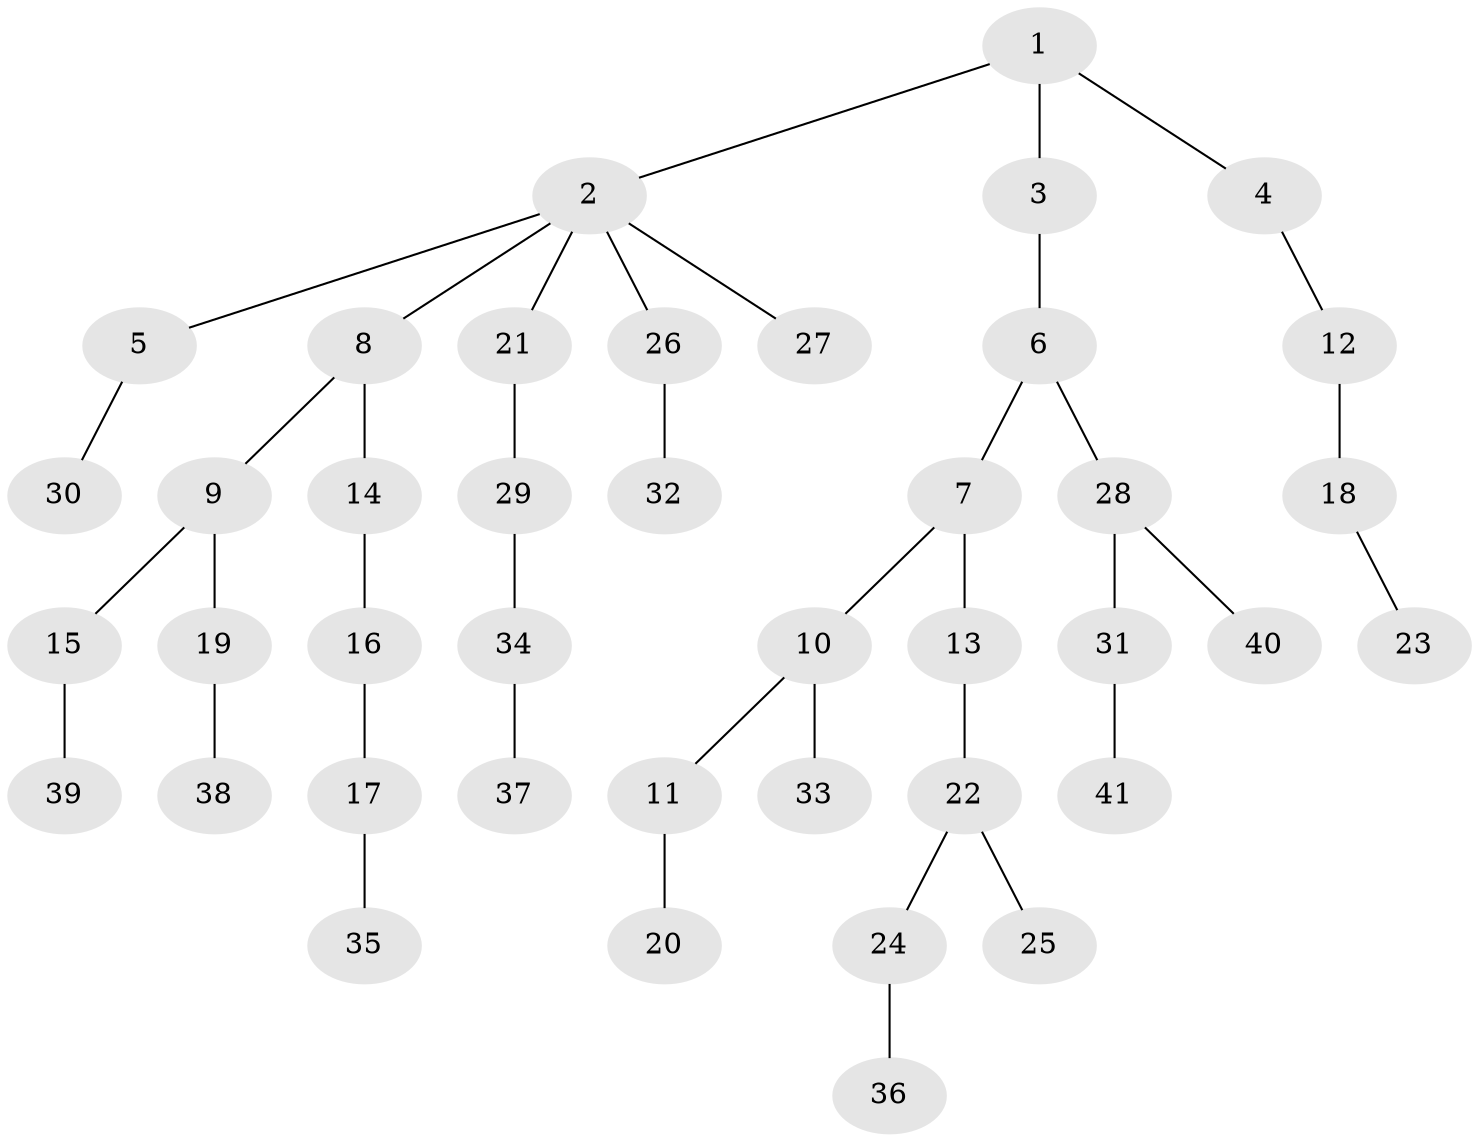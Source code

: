 // original degree distribution, {4: 0.08641975308641975, 7: 0.012345679012345678, 3: 0.12345679012345678, 2: 0.24691358024691357, 5: 0.037037037037037035, 1: 0.49382716049382713}
// Generated by graph-tools (version 1.1) at 2025/36/03/09/25 02:36:46]
// undirected, 41 vertices, 40 edges
graph export_dot {
graph [start="1"]
  node [color=gray90,style=filled];
  1;
  2;
  3;
  4;
  5;
  6;
  7;
  8;
  9;
  10;
  11;
  12;
  13;
  14;
  15;
  16;
  17;
  18;
  19;
  20;
  21;
  22;
  23;
  24;
  25;
  26;
  27;
  28;
  29;
  30;
  31;
  32;
  33;
  34;
  35;
  36;
  37;
  38;
  39;
  40;
  41;
  1 -- 2 [weight=1.0];
  1 -- 3 [weight=1.0];
  1 -- 4 [weight=1.0];
  2 -- 5 [weight=1.0];
  2 -- 8 [weight=1.0];
  2 -- 21 [weight=1.0];
  2 -- 26 [weight=1.0];
  2 -- 27 [weight=1.0];
  3 -- 6 [weight=1.0];
  4 -- 12 [weight=1.0];
  5 -- 30 [weight=1.0];
  6 -- 7 [weight=1.0];
  6 -- 28 [weight=1.0];
  7 -- 10 [weight=1.0];
  7 -- 13 [weight=1.0];
  8 -- 9 [weight=1.0];
  8 -- 14 [weight=1.0];
  9 -- 15 [weight=1.0];
  9 -- 19 [weight=1.0];
  10 -- 11 [weight=1.0];
  10 -- 33 [weight=1.0];
  11 -- 20 [weight=1.0];
  12 -- 18 [weight=2.0];
  13 -- 22 [weight=2.0];
  14 -- 16 [weight=1.0];
  15 -- 39 [weight=1.0];
  16 -- 17 [weight=1.0];
  17 -- 35 [weight=1.0];
  18 -- 23 [weight=1.0];
  19 -- 38 [weight=1.0];
  21 -- 29 [weight=2.0];
  22 -- 24 [weight=1.0];
  22 -- 25 [weight=1.0];
  24 -- 36 [weight=1.0];
  26 -- 32 [weight=1.0];
  28 -- 31 [weight=1.0];
  28 -- 40 [weight=1.0];
  29 -- 34 [weight=1.0];
  31 -- 41 [weight=1.0];
  34 -- 37 [weight=2.0];
}
